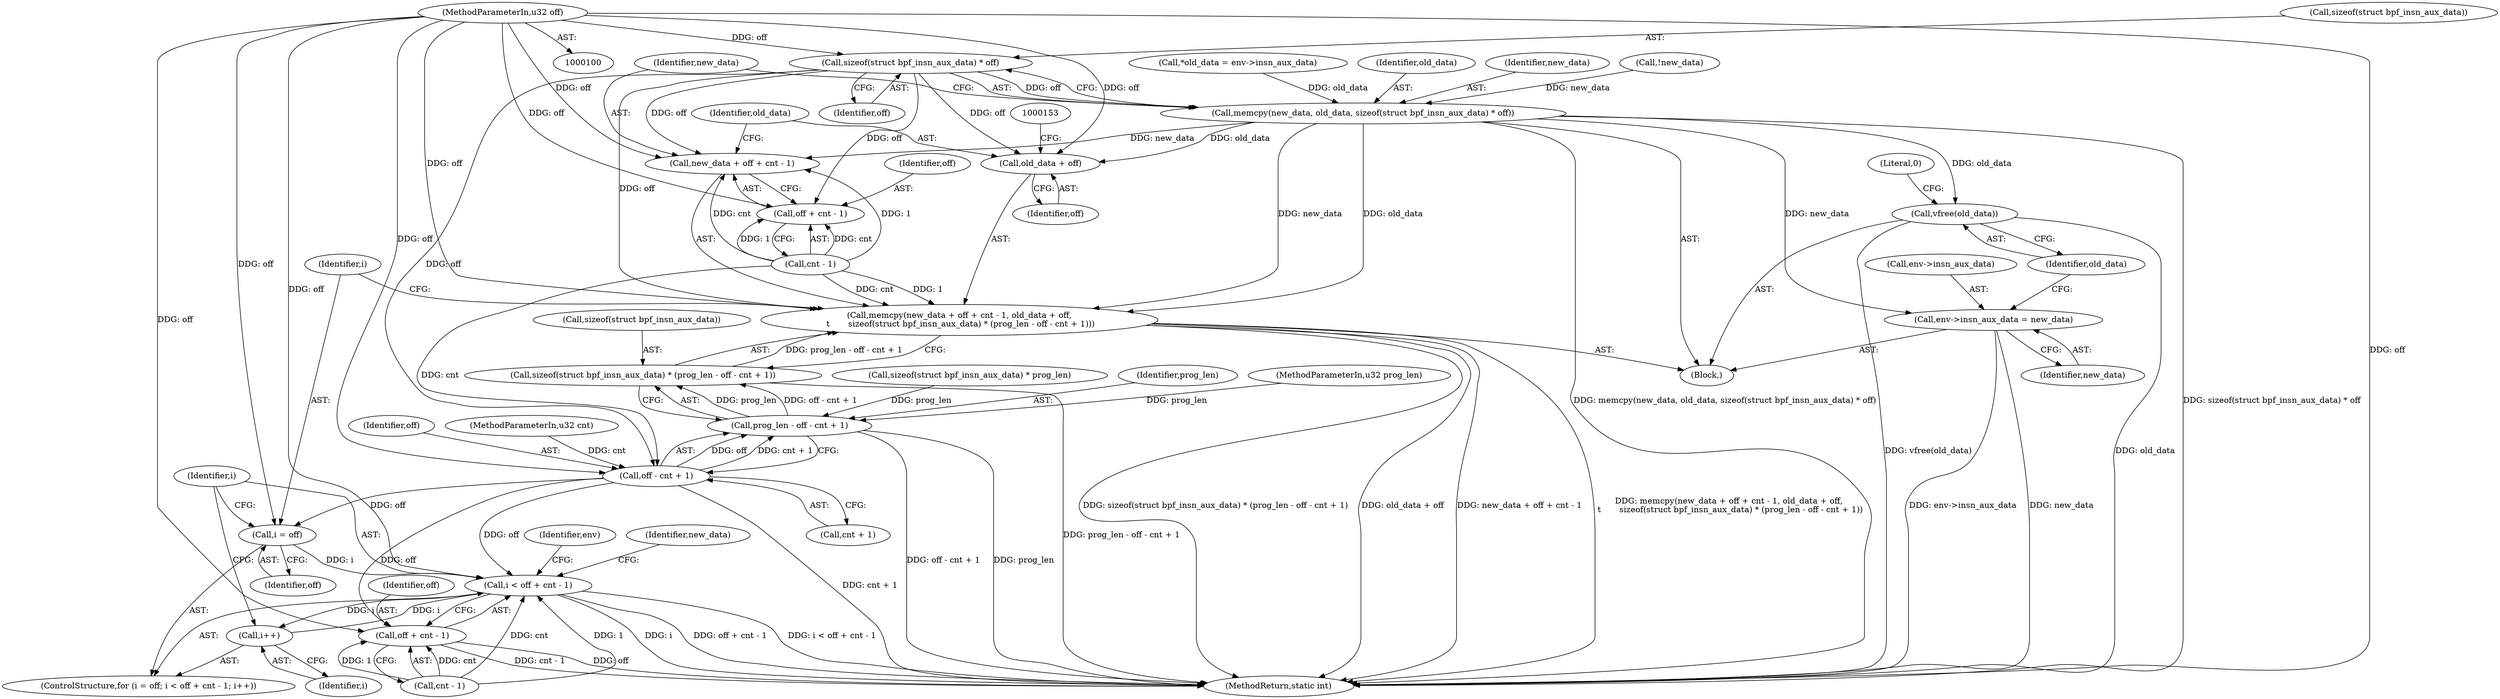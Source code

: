 digraph "0_linux_c131187db2d3fa2f8bf32fdf4e9a4ef805168467@API" {
"1000136" [label="(Call,sizeof(struct bpf_insn_aux_data) * off)"];
"1000103" [label="(MethodParameterIn,u32 off)"];
"1000133" [label="(Call,memcpy(new_data, old_data, sizeof(struct bpf_insn_aux_data) * off))"];
"1000140" [label="(Call,memcpy(new_data + off + cnt - 1, old_data + off,\n \t       sizeof(struct bpf_insn_aux_data) * (prog_len - off - cnt + 1)))"];
"1000141" [label="(Call,new_data + off + cnt - 1)"];
"1000148" [label="(Call,old_data + off)"];
"1000181" [label="(Call,env->insn_aux_data = new_data)"];
"1000186" [label="(Call,vfree(old_data))"];
"1000143" [label="(Call,off + cnt - 1)"];
"1000156" [label="(Call,off - cnt + 1)"];
"1000154" [label="(Call,prog_len - off - cnt + 1)"];
"1000151" [label="(Call,sizeof(struct bpf_insn_aux_data) * (prog_len - off - cnt + 1))"];
"1000162" [label="(Call,i = off)"];
"1000165" [label="(Call,i < off + cnt - 1)"];
"1000172" [label="(Call,i++)"];
"1000167" [label="(Call,off + cnt - 1)"];
"1000157" [label="(Identifier,off)"];
"1000154" [label="(Call,prog_len - off - cnt + 1)"];
"1000141" [label="(Call,new_data + off + cnt - 1)"];
"1000162" [label="(Call,i = off)"];
"1000142" [label="(Identifier,new_data)"];
"1000105" [label="(Block,)"];
"1000140" [label="(Call,memcpy(new_data + off + cnt - 1, old_data + off,\n \t       sizeof(struct bpf_insn_aux_data) * (prog_len - off - cnt + 1)))"];
"1000183" [label="(Identifier,env)"];
"1000103" [label="(MethodParameterIn,u32 off)"];
"1000156" [label="(Call,off - cnt + 1)"];
"1000108" [label="(Call,*old_data = env->insn_aux_data)"];
"1000123" [label="(Call,sizeof(struct bpf_insn_aux_data) * prog_len)"];
"1000163" [label="(Identifier,i)"];
"1000168" [label="(Identifier,off)"];
"1000155" [label="(Identifier,prog_len)"];
"1000186" [label="(Call,vfree(old_data))"];
"1000136" [label="(Call,sizeof(struct bpf_insn_aux_data) * off)"];
"1000173" [label="(Identifier,i)"];
"1000161" [label="(ControlStructure,for (i = off; i < off + cnt - 1; i++))"];
"1000135" [label="(Identifier,old_data)"];
"1000177" [label="(Identifier,new_data)"];
"1000150" [label="(Identifier,off)"];
"1000151" [label="(Call,sizeof(struct bpf_insn_aux_data) * (prog_len - off - cnt + 1))"];
"1000164" [label="(Identifier,off)"];
"1000169" [label="(Call,cnt - 1)"];
"1000165" [label="(Call,i < off + cnt - 1)"];
"1000185" [label="(Identifier,new_data)"];
"1000133" [label="(Call,memcpy(new_data, old_data, sizeof(struct bpf_insn_aux_data) * off))"];
"1000134" [label="(Identifier,new_data)"];
"1000145" [label="(Call,cnt - 1)"];
"1000149" [label="(Identifier,old_data)"];
"1000104" [label="(MethodParameterIn,u32 cnt)"];
"1000128" [label="(Call,!new_data)"];
"1000187" [label="(Identifier,old_data)"];
"1000189" [label="(Literal,0)"];
"1000152" [label="(Call,sizeof(struct bpf_insn_aux_data))"];
"1000102" [label="(MethodParameterIn,u32 prog_len)"];
"1000158" [label="(Call,cnt + 1)"];
"1000139" [label="(Identifier,off)"];
"1000167" [label="(Call,off + cnt - 1)"];
"1000137" [label="(Call,sizeof(struct bpf_insn_aux_data))"];
"1000148" [label="(Call,old_data + off)"];
"1000166" [label="(Identifier,i)"];
"1000143" [label="(Call,off + cnt - 1)"];
"1000181" [label="(Call,env->insn_aux_data = new_data)"];
"1000182" [label="(Call,env->insn_aux_data)"];
"1000190" [label="(MethodReturn,static int)"];
"1000172" [label="(Call,i++)"];
"1000144" [label="(Identifier,off)"];
"1000136" -> "1000133"  [label="AST: "];
"1000136" -> "1000139"  [label="CFG: "];
"1000137" -> "1000136"  [label="AST: "];
"1000139" -> "1000136"  [label="AST: "];
"1000133" -> "1000136"  [label="CFG: "];
"1000136" -> "1000133"  [label="DDG: off"];
"1000103" -> "1000136"  [label="DDG: off"];
"1000136" -> "1000140"  [label="DDG: off"];
"1000136" -> "1000141"  [label="DDG: off"];
"1000136" -> "1000143"  [label="DDG: off"];
"1000136" -> "1000148"  [label="DDG: off"];
"1000136" -> "1000156"  [label="DDG: off"];
"1000103" -> "1000100"  [label="AST: "];
"1000103" -> "1000190"  [label="DDG: off"];
"1000103" -> "1000140"  [label="DDG: off"];
"1000103" -> "1000141"  [label="DDG: off"];
"1000103" -> "1000143"  [label="DDG: off"];
"1000103" -> "1000148"  [label="DDG: off"];
"1000103" -> "1000156"  [label="DDG: off"];
"1000103" -> "1000162"  [label="DDG: off"];
"1000103" -> "1000165"  [label="DDG: off"];
"1000103" -> "1000167"  [label="DDG: off"];
"1000133" -> "1000105"  [label="AST: "];
"1000134" -> "1000133"  [label="AST: "];
"1000135" -> "1000133"  [label="AST: "];
"1000142" -> "1000133"  [label="CFG: "];
"1000133" -> "1000190"  [label="DDG: memcpy(new_data, old_data, sizeof(struct bpf_insn_aux_data) * off)"];
"1000133" -> "1000190"  [label="DDG: sizeof(struct bpf_insn_aux_data) * off"];
"1000128" -> "1000133"  [label="DDG: new_data"];
"1000108" -> "1000133"  [label="DDG: old_data"];
"1000133" -> "1000140"  [label="DDG: new_data"];
"1000133" -> "1000140"  [label="DDG: old_data"];
"1000133" -> "1000141"  [label="DDG: new_data"];
"1000133" -> "1000148"  [label="DDG: old_data"];
"1000133" -> "1000181"  [label="DDG: new_data"];
"1000133" -> "1000186"  [label="DDG: old_data"];
"1000140" -> "1000105"  [label="AST: "];
"1000140" -> "1000151"  [label="CFG: "];
"1000141" -> "1000140"  [label="AST: "];
"1000148" -> "1000140"  [label="AST: "];
"1000151" -> "1000140"  [label="AST: "];
"1000163" -> "1000140"  [label="CFG: "];
"1000140" -> "1000190"  [label="DDG: sizeof(struct bpf_insn_aux_data) * (prog_len - off - cnt + 1)"];
"1000140" -> "1000190"  [label="DDG: old_data + off"];
"1000140" -> "1000190"  [label="DDG: new_data + off + cnt - 1"];
"1000140" -> "1000190"  [label="DDG: memcpy(new_data + off + cnt - 1, old_data + off,\n \t       sizeof(struct bpf_insn_aux_data) * (prog_len - off - cnt + 1))"];
"1000145" -> "1000140"  [label="DDG: cnt"];
"1000145" -> "1000140"  [label="DDG: 1"];
"1000151" -> "1000140"  [label="DDG: prog_len - off - cnt + 1"];
"1000141" -> "1000143"  [label="CFG: "];
"1000142" -> "1000141"  [label="AST: "];
"1000143" -> "1000141"  [label="AST: "];
"1000149" -> "1000141"  [label="CFG: "];
"1000145" -> "1000141"  [label="DDG: cnt"];
"1000145" -> "1000141"  [label="DDG: 1"];
"1000148" -> "1000150"  [label="CFG: "];
"1000149" -> "1000148"  [label="AST: "];
"1000150" -> "1000148"  [label="AST: "];
"1000153" -> "1000148"  [label="CFG: "];
"1000181" -> "1000105"  [label="AST: "];
"1000181" -> "1000185"  [label="CFG: "];
"1000182" -> "1000181"  [label="AST: "];
"1000185" -> "1000181"  [label="AST: "];
"1000187" -> "1000181"  [label="CFG: "];
"1000181" -> "1000190"  [label="DDG: env->insn_aux_data"];
"1000181" -> "1000190"  [label="DDG: new_data"];
"1000186" -> "1000105"  [label="AST: "];
"1000186" -> "1000187"  [label="CFG: "];
"1000187" -> "1000186"  [label="AST: "];
"1000189" -> "1000186"  [label="CFG: "];
"1000186" -> "1000190"  [label="DDG: vfree(old_data)"];
"1000186" -> "1000190"  [label="DDG: old_data"];
"1000143" -> "1000145"  [label="CFG: "];
"1000144" -> "1000143"  [label="AST: "];
"1000145" -> "1000143"  [label="AST: "];
"1000145" -> "1000143"  [label="DDG: cnt"];
"1000145" -> "1000143"  [label="DDG: 1"];
"1000156" -> "1000154"  [label="AST: "];
"1000156" -> "1000158"  [label="CFG: "];
"1000157" -> "1000156"  [label="AST: "];
"1000158" -> "1000156"  [label="AST: "];
"1000154" -> "1000156"  [label="CFG: "];
"1000156" -> "1000190"  [label="DDG: cnt + 1"];
"1000156" -> "1000154"  [label="DDG: off"];
"1000156" -> "1000154"  [label="DDG: cnt + 1"];
"1000145" -> "1000156"  [label="DDG: cnt"];
"1000104" -> "1000156"  [label="DDG: cnt"];
"1000156" -> "1000162"  [label="DDG: off"];
"1000156" -> "1000165"  [label="DDG: off"];
"1000156" -> "1000167"  [label="DDG: off"];
"1000154" -> "1000151"  [label="AST: "];
"1000155" -> "1000154"  [label="AST: "];
"1000151" -> "1000154"  [label="CFG: "];
"1000154" -> "1000190"  [label="DDG: prog_len"];
"1000154" -> "1000190"  [label="DDG: off - cnt + 1"];
"1000154" -> "1000151"  [label="DDG: prog_len"];
"1000154" -> "1000151"  [label="DDG: off - cnt + 1"];
"1000123" -> "1000154"  [label="DDG: prog_len"];
"1000102" -> "1000154"  [label="DDG: prog_len"];
"1000152" -> "1000151"  [label="AST: "];
"1000151" -> "1000190"  [label="DDG: prog_len - off - cnt + 1"];
"1000162" -> "1000161"  [label="AST: "];
"1000162" -> "1000164"  [label="CFG: "];
"1000163" -> "1000162"  [label="AST: "];
"1000164" -> "1000162"  [label="AST: "];
"1000166" -> "1000162"  [label="CFG: "];
"1000162" -> "1000165"  [label="DDG: i"];
"1000165" -> "1000161"  [label="AST: "];
"1000165" -> "1000167"  [label="CFG: "];
"1000166" -> "1000165"  [label="AST: "];
"1000167" -> "1000165"  [label="AST: "];
"1000177" -> "1000165"  [label="CFG: "];
"1000183" -> "1000165"  [label="CFG: "];
"1000165" -> "1000190"  [label="DDG: i"];
"1000165" -> "1000190"  [label="DDG: off + cnt - 1"];
"1000165" -> "1000190"  [label="DDG: i < off + cnt - 1"];
"1000172" -> "1000165"  [label="DDG: i"];
"1000169" -> "1000165"  [label="DDG: cnt"];
"1000169" -> "1000165"  [label="DDG: 1"];
"1000165" -> "1000172"  [label="DDG: i"];
"1000172" -> "1000161"  [label="AST: "];
"1000172" -> "1000173"  [label="CFG: "];
"1000173" -> "1000172"  [label="AST: "];
"1000166" -> "1000172"  [label="CFG: "];
"1000167" -> "1000169"  [label="CFG: "];
"1000168" -> "1000167"  [label="AST: "];
"1000169" -> "1000167"  [label="AST: "];
"1000167" -> "1000190"  [label="DDG: cnt - 1"];
"1000167" -> "1000190"  [label="DDG: off"];
"1000169" -> "1000167"  [label="DDG: cnt"];
"1000169" -> "1000167"  [label="DDG: 1"];
}
